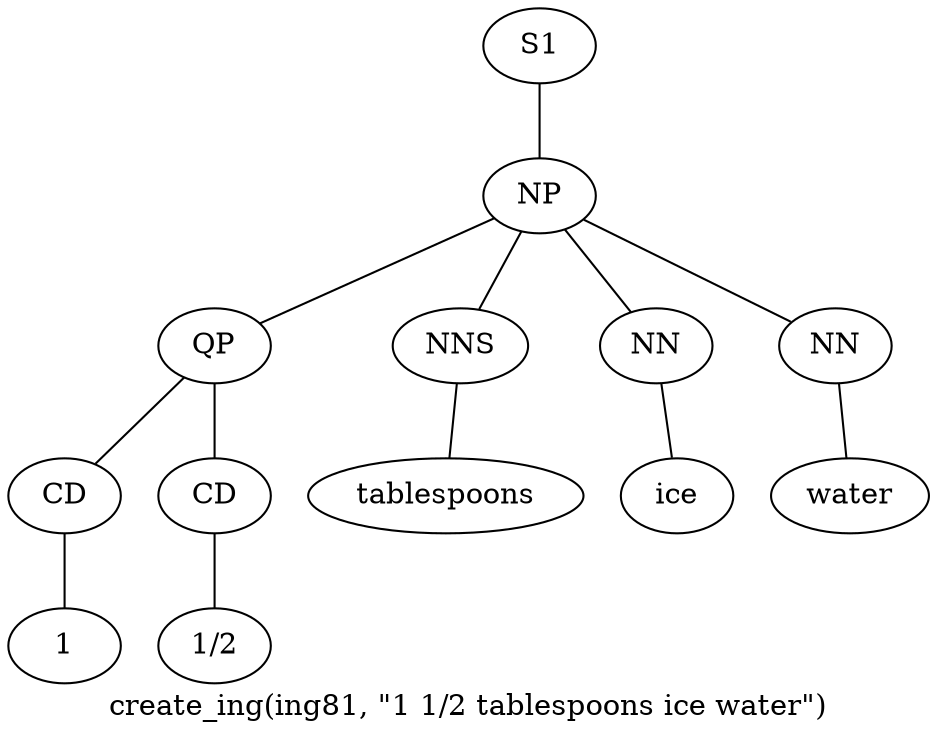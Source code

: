 graph SyntaxGraph {
	label = "create_ing(ing81, \"1 1/2 tablespoons ice water\")";
	Node0 [label="S1"];
	Node1 [label="NP"];
	Node2 [label="QP"];
	Node3 [label="CD"];
	Node4 [label="1"];
	Node5 [label="CD"];
	Node6 [label="1/2"];
	Node7 [label="NNS"];
	Node8 [label="tablespoons"];
	Node9 [label="NN"];
	Node10 [label="ice"];
	Node11 [label="NN"];
	Node12 [label="water"];

	Node0 -- Node1;
	Node1 -- Node2;
	Node1 -- Node7;
	Node1 -- Node9;
	Node1 -- Node11;
	Node2 -- Node3;
	Node2 -- Node5;
	Node3 -- Node4;
	Node5 -- Node6;
	Node7 -- Node8;
	Node9 -- Node10;
	Node11 -- Node12;
}